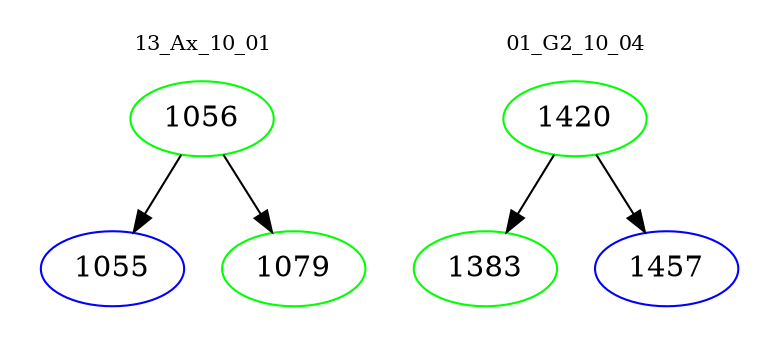 digraph{
subgraph cluster_0 {
color = white
label = "13_Ax_10_01";
fontsize=10;
T0_1056 [label="1056", color="green"]
T0_1056 -> T0_1055 [color="black"]
T0_1055 [label="1055", color="blue"]
T0_1056 -> T0_1079 [color="black"]
T0_1079 [label="1079", color="green"]
}
subgraph cluster_1 {
color = white
label = "01_G2_10_04";
fontsize=10;
T1_1420 [label="1420", color="green"]
T1_1420 -> T1_1383 [color="black"]
T1_1383 [label="1383", color="green"]
T1_1420 -> T1_1457 [color="black"]
T1_1457 [label="1457", color="blue"]
}
}
